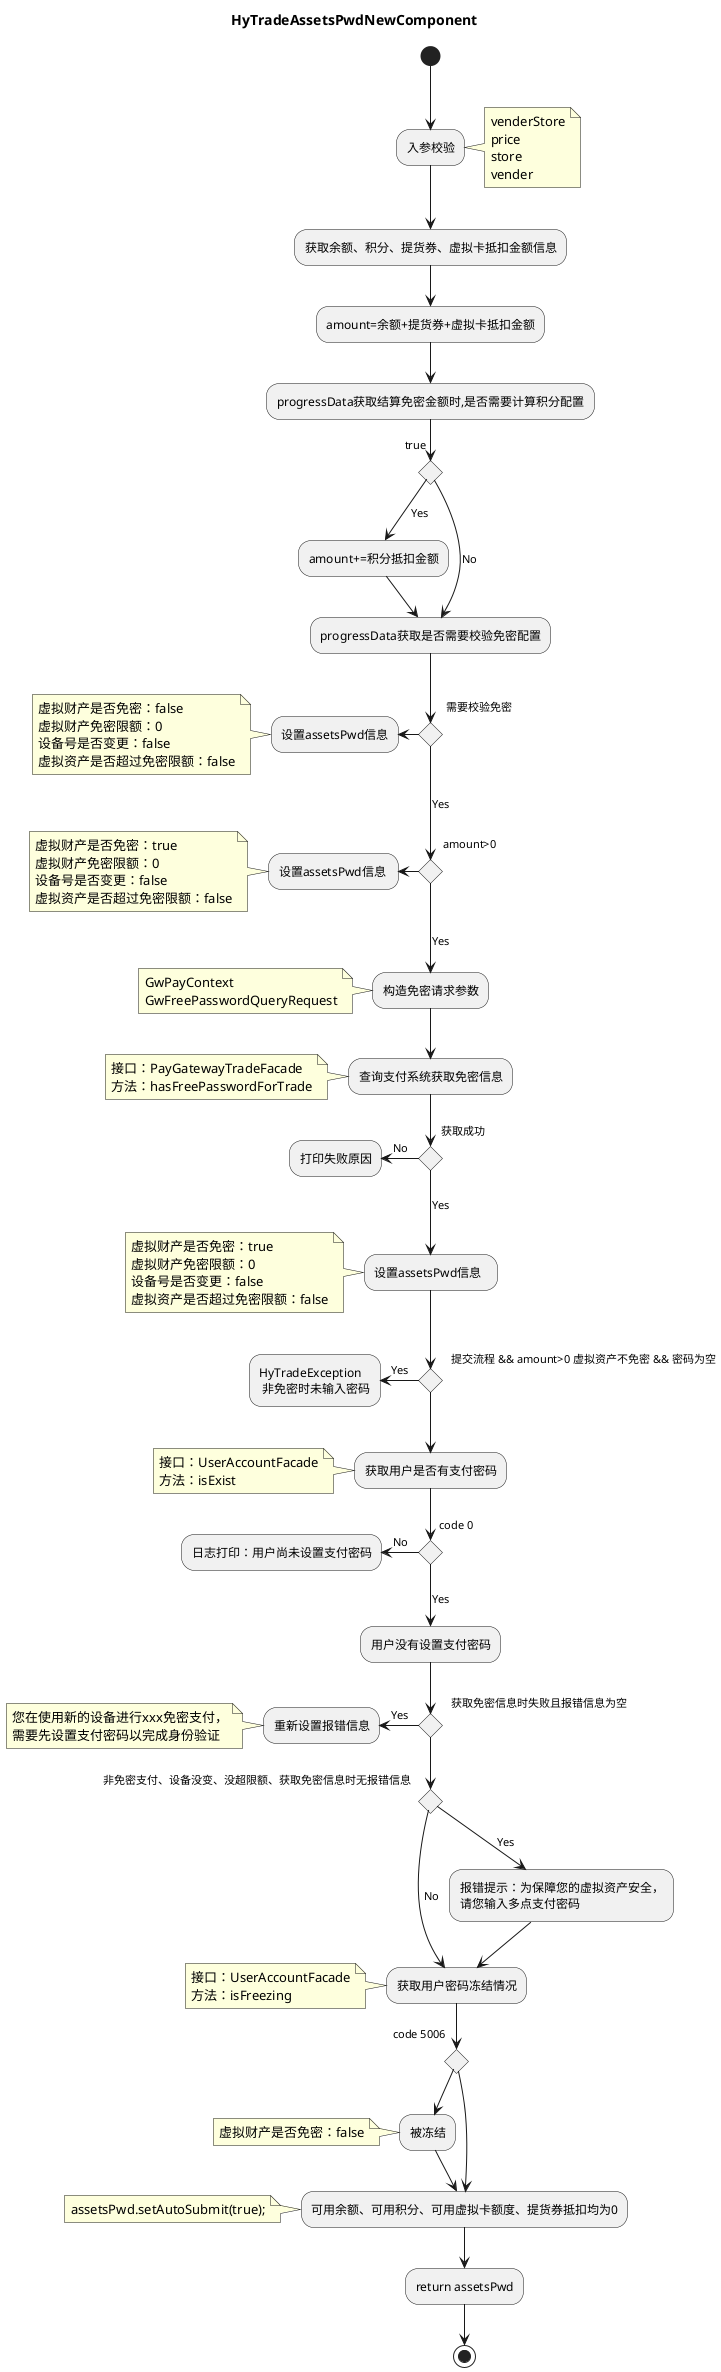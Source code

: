 @startuml
title:HyTradeAssetsPwdNewComponent
(*)  --> "入参校验"
note right
venderStore
price
store
vender
end note
--> "获取余额、积分、提货券、虚拟卡抵扣金额信息"
--> "amount=余额+提货券+虚拟卡抵扣金额"
--> "progressData获取结算免密金额时,是否需要计算积分配置"
If "true" then
--> [Yes] "amount+=积分抵扣金额"
--> "progressData获取是否需要校验免密配置" as checkFreepay
If "需要校验免密" then
[Yes] If "amount>0" then
--> [Yes] "构造免密请求参数"
note left
GwPayContext
GwFreePasswordQueryRequest
end note
--> "查询支付系统获取免密信息"
note left
接口：PayGatewayTradeFacade
方法：hasFreePasswordForTrade
end note
If "获取成功" then
--> [Yes] "设置assetsPwd信息  " as success
note left
虚拟财产是否免密：true
虚拟财产免密限额：0
设备号是否变更：false
虚拟资产是否超过免密限额：false
end note
If "提交流程 && amount>0 虚拟资产不免密 && 密码为空" then
-left-> [Yes] "HyTradeException \n 非免密时未输入密码"
else
--> "获取用户是否有支付密码"
note left
接口：UserAccountFacade
方法：isExist
end note
If "code 0" then
--> [Yes] "用户没有设置支付密码"
If "获取免密信息时失败且报错信息为空" then
-left-> [Yes] "重新设置报错信息"
note left
您在使用新的设备进行xxx免密支付，
需要先设置支付密码以完成身份验证
end note
else
If "非免密支付、设备没变、没超限额、获取免密信息时无报错信息" then
--> [Yes] "报错提示：为保障您的虚拟资产安全，\n请您输入多点支付密码"
--> "获取用户密码冻结情况" as passFreeze
note left
接口：UserAccountFacade
方法：isFreezing
end note
If "code 5006" then
--> "被冻结"
note left
虚拟财产是否免密：false
end note
--> "可用余额、可用积分、可用虚拟卡额度、提货券抵扣均为0" as stepFinal
note left
assetsPwd.setAutoSubmit(true);
end note
--> "return assetsPwd"
--> (*)
else
--> stepFinal
Endif
else
--> [No] passFreeze
Endif
Endif
else
-left-> [No] "日志打印：用户尚未设置支付密码"
Endif
Endif
else
-left-> [No] "打印失败原因"
Endif
else
-left-> "设置assetsPwd信息 "
note left
虚拟财产是否免密：true
虚拟财产免密限额：0
设备号是否变更：false
虚拟资产是否超过免密限额：false
end note
Endif
else
-left-> "设置assetsPwd信息"
note left
虚拟财产是否免密：false
虚拟财产免密限额：0
设备号是否变更：false
虚拟资产是否超过免密限额：false
end note
Endif
else
Endif
--> [No] checkFreepay
@enduml
